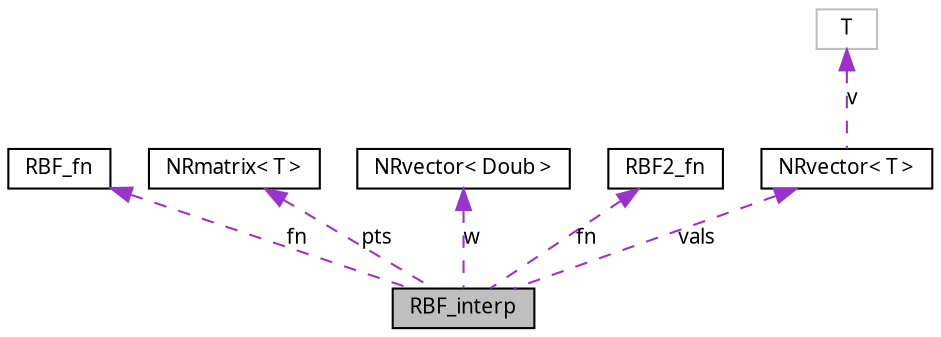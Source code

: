 digraph G
{
  edge [fontname="FreeSans.ttf",fontsize="10",labelfontname="FreeSans.ttf",labelfontsize="10"];
  node [fontname="FreeSans.ttf",fontsize="10",shape=record];
  Node1 [label="RBF_interp",height=0.2,width=0.4,color="black", fillcolor="grey75", style="filled" fontcolor="black"];
  Node2 -> Node1 [dir=back,color="darkorchid3",fontsize="10",style="dashed",label="fn",fontname="FreeSans.ttf"];
  Node2 [label="RBF_fn",height=0.2,width=0.4,color="black", fillcolor="white", style="filled",URL="$struct_r_b_f__fn.html"];
  Node3 -> Node1 [dir=back,color="darkorchid3",fontsize="10",style="dashed",label="pts",fontname="FreeSans.ttf"];
  Node3 [label="NRmatrix\< T \>",height=0.2,width=0.4,color="black", fillcolor="white", style="filled",URL="$class_n_rmatrix.html"];
  Node4 -> Node1 [dir=back,color="darkorchid3",fontsize="10",style="dashed",label="w",fontname="FreeSans.ttf"];
  Node4 [label="NRvector\< Doub \>",height=0.2,width=0.4,color="black", fillcolor="white", style="filled",URL="$class_n_rvector.html"];
  Node5 -> Node1 [dir=back,color="darkorchid3",fontsize="10",style="dashed",label="fn",fontname="FreeSans.ttf"];
  Node5 [label="RBF2_fn",height=0.2,width=0.4,color="black", fillcolor="white", style="filled",URL="$struct_r_b_f2__fn.html"];
  Node6 -> Node1 [dir=back,color="darkorchid3",fontsize="10",style="dashed",label="vals",fontname="FreeSans.ttf"];
  Node6 [label="NRvector\< T \>",height=0.2,width=0.4,color="black", fillcolor="white", style="filled",URL="$class_n_rvector.html"];
  Node7 -> Node6 [dir=back,color="darkorchid3",fontsize="10",style="dashed",label="v",fontname="FreeSans.ttf"];
  Node7 [label="T",height=0.2,width=0.4,color="grey75", fillcolor="white", style="filled"];
}
